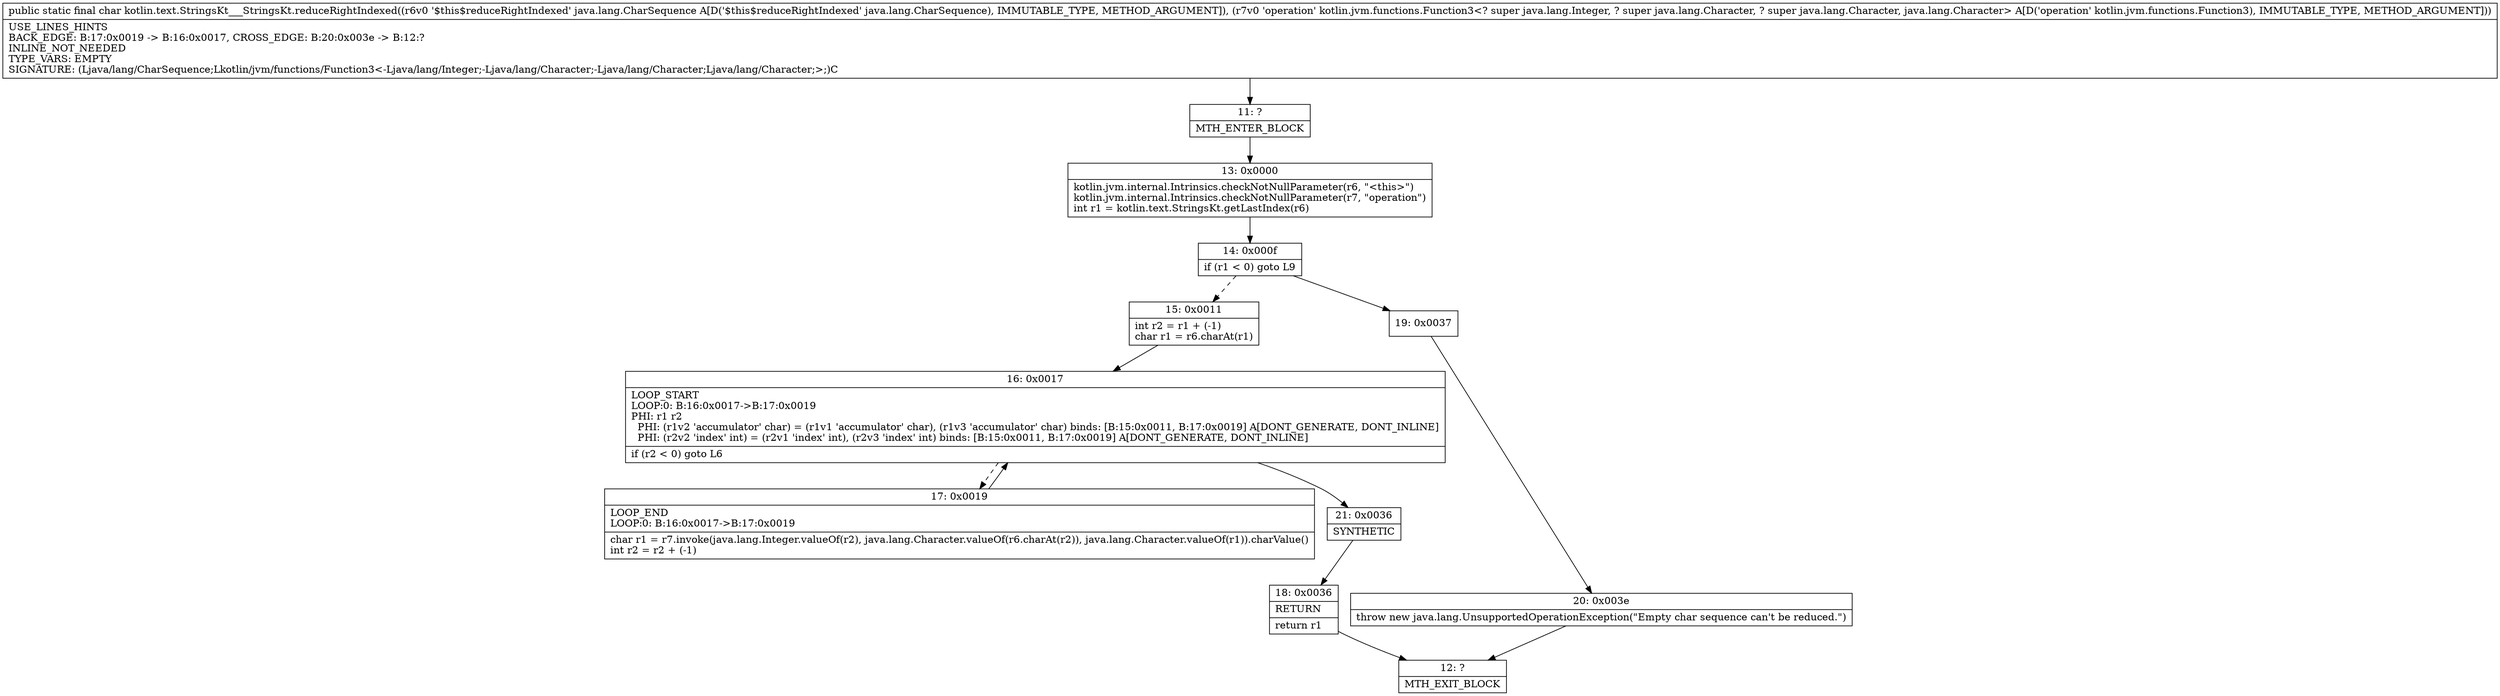 digraph "CFG forkotlin.text.StringsKt___StringsKt.reduceRightIndexed(Ljava\/lang\/CharSequence;Lkotlin\/jvm\/functions\/Function3;)C" {
Node_11 [shape=record,label="{11\:\ ?|MTH_ENTER_BLOCK\l}"];
Node_13 [shape=record,label="{13\:\ 0x0000|kotlin.jvm.internal.Intrinsics.checkNotNullParameter(r6, \"\<this\>\")\lkotlin.jvm.internal.Intrinsics.checkNotNullParameter(r7, \"operation\")\lint r1 = kotlin.text.StringsKt.getLastIndex(r6)\l}"];
Node_14 [shape=record,label="{14\:\ 0x000f|if (r1 \< 0) goto L9\l}"];
Node_15 [shape=record,label="{15\:\ 0x0011|int r2 = r1 + (\-1)\lchar r1 = r6.charAt(r1)\l}"];
Node_16 [shape=record,label="{16\:\ 0x0017|LOOP_START\lLOOP:0: B:16:0x0017\-\>B:17:0x0019\lPHI: r1 r2 \l  PHI: (r1v2 'accumulator' char) = (r1v1 'accumulator' char), (r1v3 'accumulator' char) binds: [B:15:0x0011, B:17:0x0019] A[DONT_GENERATE, DONT_INLINE]\l  PHI: (r2v2 'index' int) = (r2v1 'index' int), (r2v3 'index' int) binds: [B:15:0x0011, B:17:0x0019] A[DONT_GENERATE, DONT_INLINE]\l|if (r2 \< 0) goto L6\l}"];
Node_17 [shape=record,label="{17\:\ 0x0019|LOOP_END\lLOOP:0: B:16:0x0017\-\>B:17:0x0019\l|char r1 = r7.invoke(java.lang.Integer.valueOf(r2), java.lang.Character.valueOf(r6.charAt(r2)), java.lang.Character.valueOf(r1)).charValue()\lint r2 = r2 + (\-1)\l}"];
Node_21 [shape=record,label="{21\:\ 0x0036|SYNTHETIC\l}"];
Node_18 [shape=record,label="{18\:\ 0x0036|RETURN\l|return r1\l}"];
Node_12 [shape=record,label="{12\:\ ?|MTH_EXIT_BLOCK\l}"];
Node_19 [shape=record,label="{19\:\ 0x0037}"];
Node_20 [shape=record,label="{20\:\ 0x003e|throw new java.lang.UnsupportedOperationException(\"Empty char sequence can't be reduced.\")\l}"];
MethodNode[shape=record,label="{public static final char kotlin.text.StringsKt___StringsKt.reduceRightIndexed((r6v0 '$this$reduceRightIndexed' java.lang.CharSequence A[D('$this$reduceRightIndexed' java.lang.CharSequence), IMMUTABLE_TYPE, METHOD_ARGUMENT]), (r7v0 'operation' kotlin.jvm.functions.Function3\<? super java.lang.Integer, ? super java.lang.Character, ? super java.lang.Character, java.lang.Character\> A[D('operation' kotlin.jvm.functions.Function3), IMMUTABLE_TYPE, METHOD_ARGUMENT]))  | USE_LINES_HINTS\lBACK_EDGE: B:17:0x0019 \-\> B:16:0x0017, CROSS_EDGE: B:20:0x003e \-\> B:12:?\lINLINE_NOT_NEEDED\lTYPE_VARS: EMPTY\lSIGNATURE: (Ljava\/lang\/CharSequence;Lkotlin\/jvm\/functions\/Function3\<\-Ljava\/lang\/Integer;\-Ljava\/lang\/Character;\-Ljava\/lang\/Character;Ljava\/lang\/Character;\>;)C\l}"];
MethodNode -> Node_11;Node_11 -> Node_13;
Node_13 -> Node_14;
Node_14 -> Node_15[style=dashed];
Node_14 -> Node_19;
Node_15 -> Node_16;
Node_16 -> Node_17[style=dashed];
Node_16 -> Node_21;
Node_17 -> Node_16;
Node_21 -> Node_18;
Node_18 -> Node_12;
Node_19 -> Node_20;
Node_20 -> Node_12;
}

